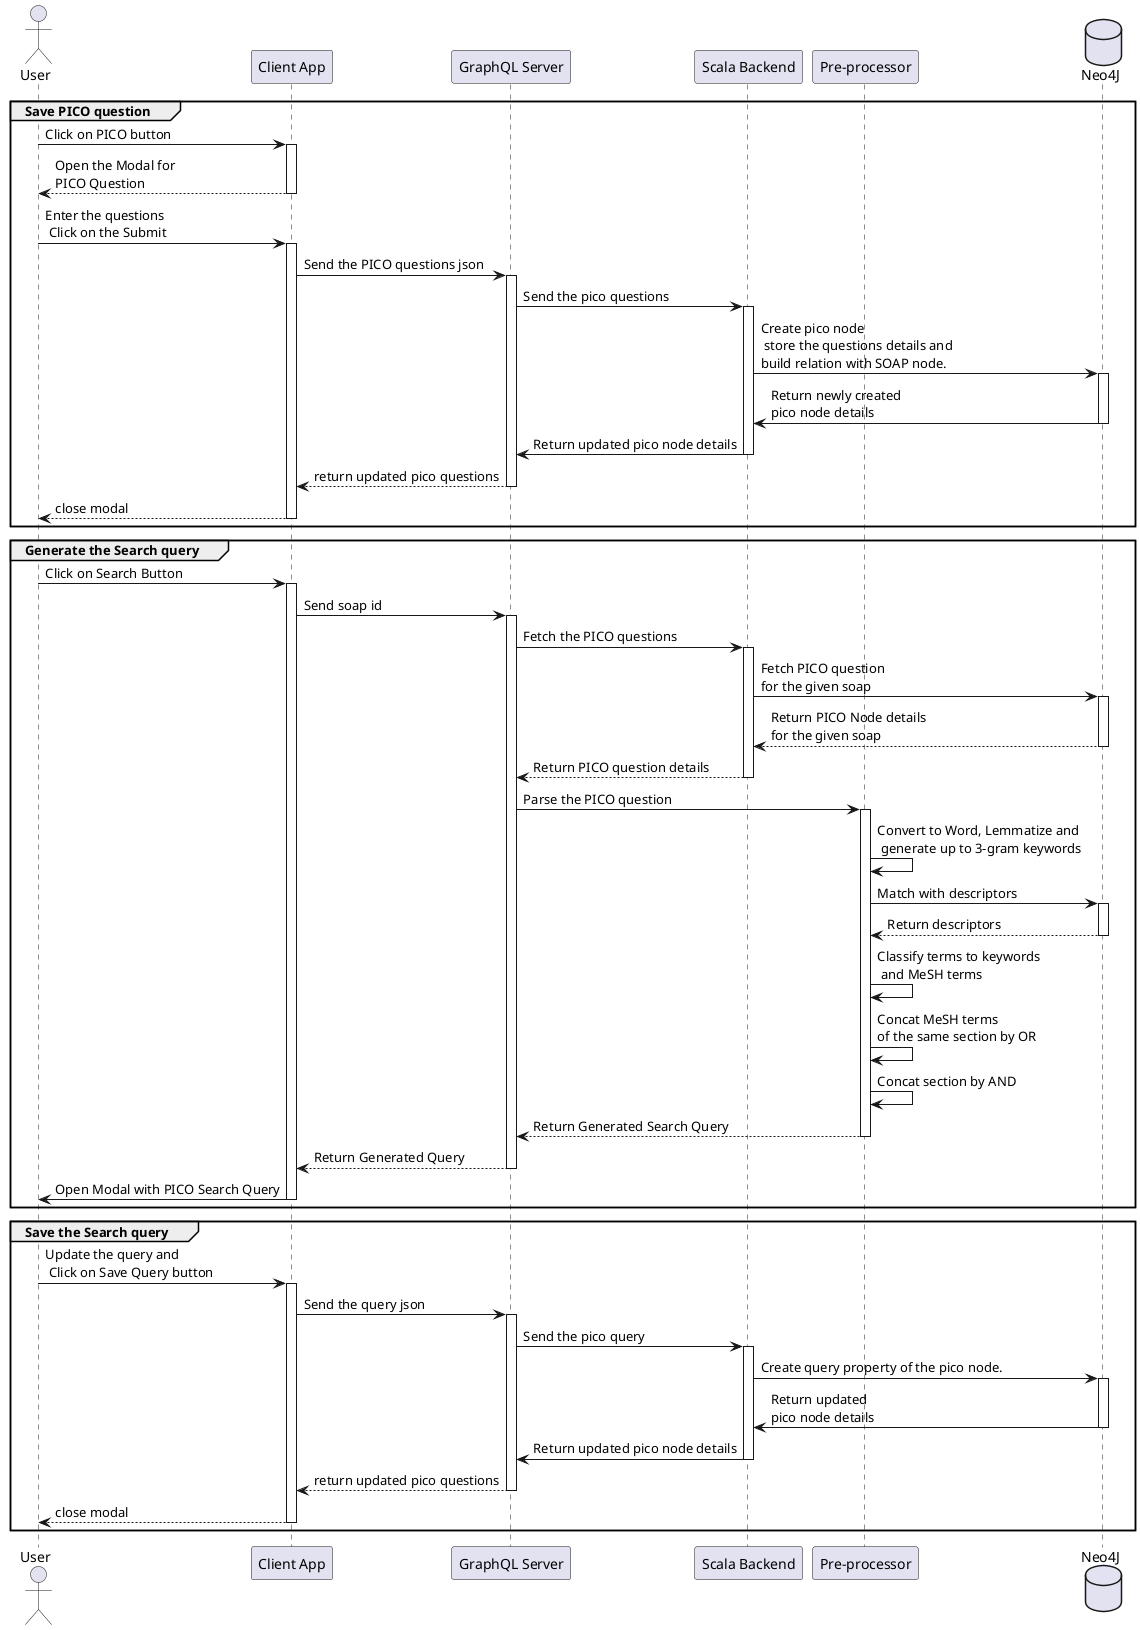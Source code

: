 @startuml
actor User as user
participant "Client App" as ui
participant "GraphQL Server" as gql
participant "Scala Backend" as scala
participant "Pre-processor" as preprocessor
database "Neo4J" as db

group Save PICO question
user -> ui : Click on PICO button
activate ui
user <-- ui : Open the Modal for \nPICO Question
deactivate ui

user -> ui : Enter the questions \n Click on the Submit
activate ui

ui -> gql : Send the PICO questions json
activate gql

gql -> scala : Send the pico questions
activate scala

scala -> db : Create pico node \n store the questions details and \nbuild relation with SOAP node.
activate db
scala <- db : Return newly created \npico node details
deactivate db

gql <- scala : Return updated pico node details
deactivate scala

ui <-- gql : return updated pico questions
deactivate gql

user <-- ui : close modal
deactivate ui

end

group Generate the Search query
user -> ui : Click on Search Button
activate ui

ui -> gql : Send soap id
activate gql

gql -> scala : Fetch the PICO questions
activate scala

scala -> db : Fetch PICO question \nfor the given soap
activate db
scala <-- db : Return PICO Node details \nfor the given soap
deactivate db

gql <-- scala : Return PICO question details
deactivate scala

gql -> preprocessor : Parse the PICO question
activate preprocessor

preprocessor -> preprocessor : Convert to Word, Lemmatize and\n generate up to 3-gram keywords

preprocessor -> db : Match with descriptors
activate db
preprocessor <-- db : Return descriptors
deactivate db

preprocessor -> preprocessor : Classify terms to keywords\n and MeSH terms

preprocessor -> preprocessor : Concat MeSH terms \nof the same section by OR
preprocessor -> preprocessor : Concat section by AND

gql <-- preprocessor : Return Generated Search Query
deactivate preprocessor

ui <-- gql : Return Generated Query
deactivate gql

user <- ui : Open Modal with PICO Search Query
deactivate ui
end

group Save the Search query
user -> ui : Update the query and\n Click on Save Query button
activate ui

ui -> gql : Send the query json
activate gql

gql -> scala : Send the pico query
activate scala

scala -> db : Create query property of the pico node.
activate db
scala <- db : Return updated \npico node details
deactivate db

gql <- scala : Return updated pico node details
deactivate scala

ui <-- gql : return updated pico questions
deactivate gql

user <-- ui : close modal
deactivate ui
end

@enduml